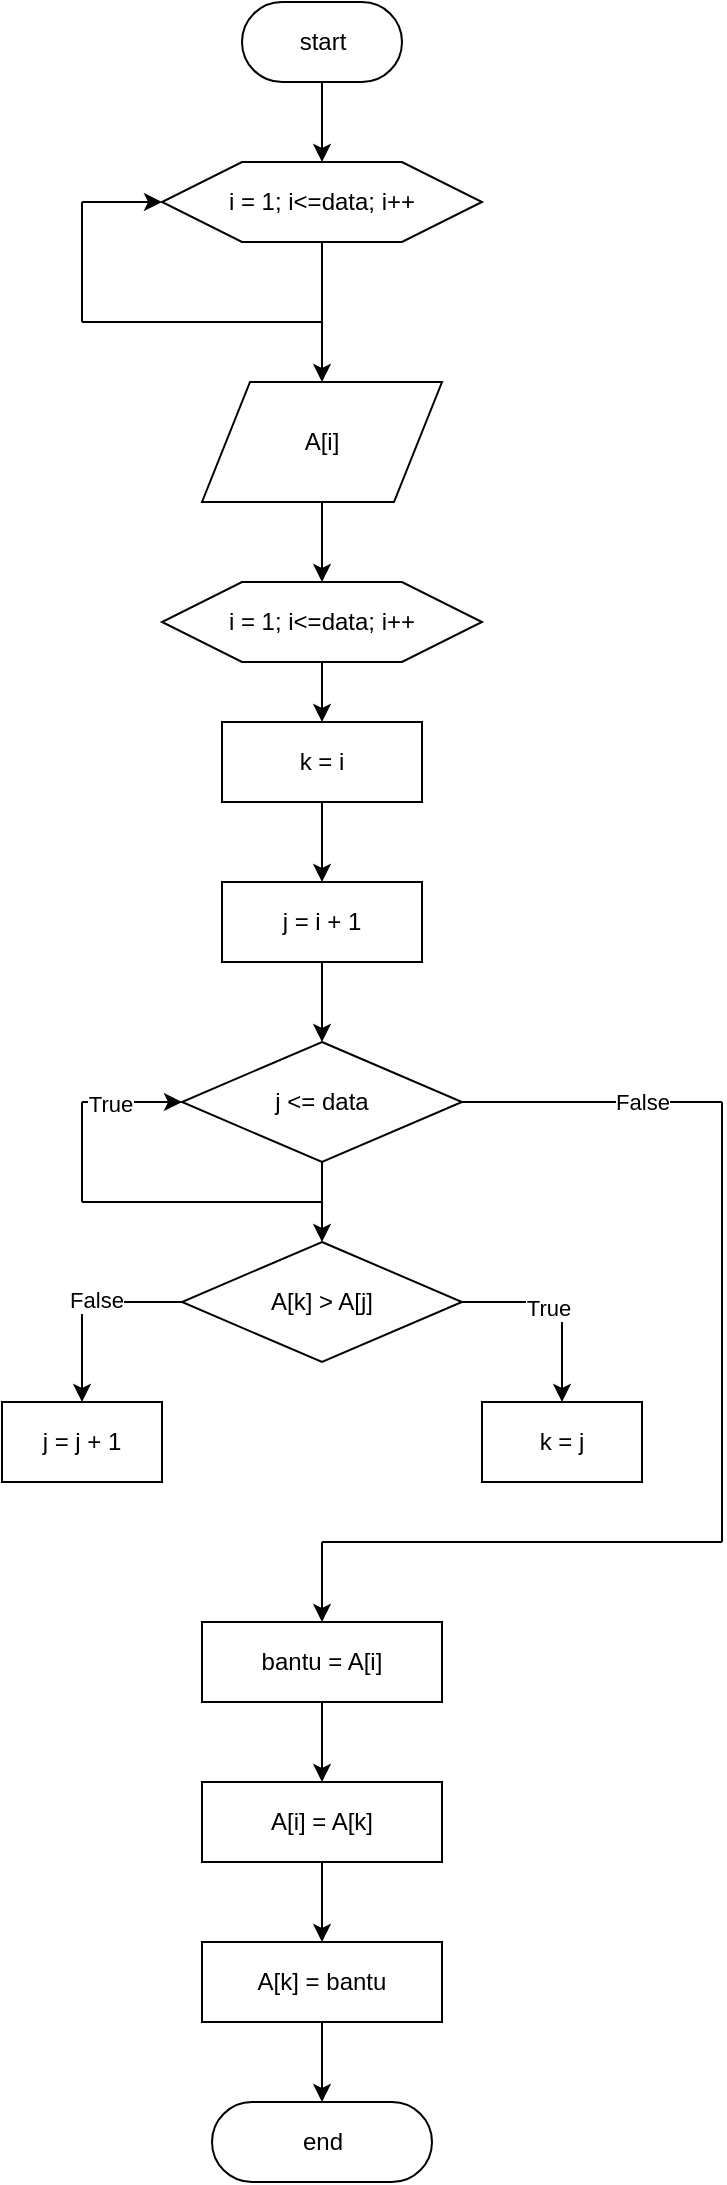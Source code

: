 <mxfile version="13.0.4" type="device"><diagram id="JdWJ8d2bvyAFKs1ZkpT1" name="Halaman-1"><mxGraphModel dx="1240" dy="777" grid="1" gridSize="10" guides="1" tooltips="1" connect="1" arrows="1" fold="1" page="1" pageScale="1" pageWidth="827" pageHeight="1169" math="0" shadow="0"><root><mxCell id="0"/><mxCell id="1" parent="0"/><mxCell id="ufBeiihcPcG3kF2OcHsc-52" style="edgeStyle=orthogonalEdgeStyle;rounded=0;orthogonalLoop=1;jettySize=auto;html=1;entryX=0.5;entryY=0;entryDx=0;entryDy=0;" edge="1" parent="1" source="ufBeiihcPcG3kF2OcHsc-1" target="ufBeiihcPcG3kF2OcHsc-2"><mxGeometry relative="1" as="geometry"/></mxCell><mxCell id="ufBeiihcPcG3kF2OcHsc-1" value="start" style="html=1;dashed=0;whitespace=wrap;shape=mxgraph.dfd.start" vertex="1" parent="1"><mxGeometry x="360" y="40" width="80" height="40" as="geometry"/></mxCell><mxCell id="ufBeiihcPcG3kF2OcHsc-5" style="edgeStyle=orthogonalEdgeStyle;rounded=0;orthogonalLoop=1;jettySize=auto;html=1;exitX=0.5;exitY=1;exitDx=0;exitDy=0;entryX=0.5;entryY=0;entryDx=0;entryDy=0;" edge="1" parent="1" source="ufBeiihcPcG3kF2OcHsc-2" target="ufBeiihcPcG3kF2OcHsc-3"><mxGeometry relative="1" as="geometry"><Array as="points"><mxPoint x="400" y="200"/><mxPoint x="400" y="200"/></Array></mxGeometry></mxCell><mxCell id="ufBeiihcPcG3kF2OcHsc-2" value="&lt;span&gt;i = 1; i&amp;lt;=data; i++&lt;/span&gt;" style="shape=hexagon;perimeter=hexagonPerimeter2;whiteSpace=wrap;html=1;" vertex="1" parent="1"><mxGeometry x="320" y="120" width="160" height="40" as="geometry"/></mxCell><mxCell id="ufBeiihcPcG3kF2OcHsc-15" style="edgeStyle=orthogonalEdgeStyle;rounded=0;orthogonalLoop=1;jettySize=auto;html=1;exitX=0.5;exitY=1;exitDx=0;exitDy=0;entryX=0.5;entryY=0;entryDx=0;entryDy=0;" edge="1" parent="1" source="ufBeiihcPcG3kF2OcHsc-3" target="ufBeiihcPcG3kF2OcHsc-14"><mxGeometry relative="1" as="geometry"/></mxCell><mxCell id="ufBeiihcPcG3kF2OcHsc-3" value="A[i]" style="shape=parallelogram;perimeter=parallelogramPerimeter;whiteSpace=wrap;html=1;" vertex="1" parent="1"><mxGeometry x="340" y="230" width="120" height="60" as="geometry"/></mxCell><mxCell id="ufBeiihcPcG3kF2OcHsc-11" value="" style="endArrow=none;html=1;" edge="1" parent="1"><mxGeometry width="50" height="50" relative="1" as="geometry"><mxPoint x="400" y="200" as="sourcePoint"/><mxPoint x="280" y="200" as="targetPoint"/></mxGeometry></mxCell><mxCell id="ufBeiihcPcG3kF2OcHsc-12" value="" style="endArrow=none;html=1;" edge="1" parent="1"><mxGeometry width="50" height="50" relative="1" as="geometry"><mxPoint x="280" y="200" as="sourcePoint"/><mxPoint x="280" y="140" as="targetPoint"/></mxGeometry></mxCell><mxCell id="ufBeiihcPcG3kF2OcHsc-13" value="" style="endArrow=classic;html=1;" edge="1" parent="1" target="ufBeiihcPcG3kF2OcHsc-2"><mxGeometry width="50" height="50" relative="1" as="geometry"><mxPoint x="280" y="140" as="sourcePoint"/><mxPoint x="330" y="90" as="targetPoint"/></mxGeometry></mxCell><mxCell id="ufBeiihcPcG3kF2OcHsc-20" style="edgeStyle=orthogonalEdgeStyle;rounded=0;orthogonalLoop=1;jettySize=auto;html=1;entryX=0.5;entryY=0;entryDx=0;entryDy=0;" edge="1" parent="1" source="ufBeiihcPcG3kF2OcHsc-14" target="ufBeiihcPcG3kF2OcHsc-16"><mxGeometry relative="1" as="geometry"/></mxCell><mxCell id="ufBeiihcPcG3kF2OcHsc-14" value="i = 1; i&amp;lt;=data; i++" style="shape=hexagon;perimeter=hexagonPerimeter2;whiteSpace=wrap;html=1;" vertex="1" parent="1"><mxGeometry x="320" y="330" width="160" height="40" as="geometry"/></mxCell><mxCell id="ufBeiihcPcG3kF2OcHsc-21" style="edgeStyle=orthogonalEdgeStyle;rounded=0;orthogonalLoop=1;jettySize=auto;html=1;entryX=0.5;entryY=0;entryDx=0;entryDy=0;" edge="1" parent="1" source="ufBeiihcPcG3kF2OcHsc-16" target="ufBeiihcPcG3kF2OcHsc-17"><mxGeometry relative="1" as="geometry"/></mxCell><mxCell id="ufBeiihcPcG3kF2OcHsc-16" value="k = i" style="rounded=0;whiteSpace=wrap;html=1;" vertex="1" parent="1"><mxGeometry x="350" y="400" width="100" height="40" as="geometry"/></mxCell><mxCell id="ufBeiihcPcG3kF2OcHsc-22" style="edgeStyle=orthogonalEdgeStyle;rounded=0;orthogonalLoop=1;jettySize=auto;html=1;entryX=0.5;entryY=0;entryDx=0;entryDy=0;" edge="1" parent="1" source="ufBeiihcPcG3kF2OcHsc-17" target="ufBeiihcPcG3kF2OcHsc-18"><mxGeometry relative="1" as="geometry"/></mxCell><mxCell id="ufBeiihcPcG3kF2OcHsc-17" value="j = i + 1" style="rounded=0;whiteSpace=wrap;html=1;" vertex="1" parent="1"><mxGeometry x="350" y="480" width="100" height="40" as="geometry"/></mxCell><mxCell id="ufBeiihcPcG3kF2OcHsc-25" style="edgeStyle=orthogonalEdgeStyle;rounded=0;orthogonalLoop=1;jettySize=auto;html=1;entryX=0.5;entryY=0;entryDx=0;entryDy=0;" edge="1" parent="1" source="ufBeiihcPcG3kF2OcHsc-18" target="ufBeiihcPcG3kF2OcHsc-19"><mxGeometry relative="1" as="geometry"><Array as="points"><mxPoint x="400" y="600"/></Array></mxGeometry></mxCell><mxCell id="ufBeiihcPcG3kF2OcHsc-18" value="j &amp;lt;= data" style="rhombus;whiteSpace=wrap;html=1;" vertex="1" parent="1"><mxGeometry x="330" y="560" width="140" height="60" as="geometry"/></mxCell><mxCell id="ufBeiihcPcG3kF2OcHsc-26" style="edgeStyle=orthogonalEdgeStyle;rounded=0;orthogonalLoop=1;jettySize=auto;html=1;entryX=0.5;entryY=0;entryDx=0;entryDy=0;" edge="1" parent="1" source="ufBeiihcPcG3kF2OcHsc-19" target="ufBeiihcPcG3kF2OcHsc-23"><mxGeometry relative="1" as="geometry"/></mxCell><mxCell id="ufBeiihcPcG3kF2OcHsc-28" value="True" style="edgeLabel;html=1;align=center;verticalAlign=middle;resizable=0;points=[];" vertex="1" connectable="0" parent="ufBeiihcPcG3kF2OcHsc-26"><mxGeometry x="-0.14" y="-3" relative="1" as="geometry"><mxPoint as="offset"/></mxGeometry></mxCell><mxCell id="ufBeiihcPcG3kF2OcHsc-27" style="edgeStyle=orthogonalEdgeStyle;rounded=0;orthogonalLoop=1;jettySize=auto;html=1;exitX=0;exitY=0.5;exitDx=0;exitDy=0;entryX=0.5;entryY=0;entryDx=0;entryDy=0;" edge="1" parent="1" source="ufBeiihcPcG3kF2OcHsc-19" target="ufBeiihcPcG3kF2OcHsc-24"><mxGeometry relative="1" as="geometry"/></mxCell><mxCell id="ufBeiihcPcG3kF2OcHsc-29" value="False" style="edgeLabel;html=1;align=center;verticalAlign=middle;resizable=0;points=[];" vertex="1" connectable="0" parent="ufBeiihcPcG3kF2OcHsc-27"><mxGeometry x="-0.14" y="-1" relative="1" as="geometry"><mxPoint as="offset"/></mxGeometry></mxCell><mxCell id="ufBeiihcPcG3kF2OcHsc-19" value="A[k] &amp;gt; A[j]" style="rhombus;whiteSpace=wrap;html=1;" vertex="1" parent="1"><mxGeometry x="330" y="660" width="140" height="60" as="geometry"/></mxCell><mxCell id="ufBeiihcPcG3kF2OcHsc-23" value="k = j" style="rounded=0;whiteSpace=wrap;html=1;" vertex="1" parent="1"><mxGeometry x="480" y="740" width="80" height="40" as="geometry"/></mxCell><mxCell id="ufBeiihcPcG3kF2OcHsc-24" value="j = j + 1" style="rounded=0;whiteSpace=wrap;html=1;" vertex="1" parent="1"><mxGeometry x="240" y="740" width="80" height="40" as="geometry"/></mxCell><mxCell id="ufBeiihcPcG3kF2OcHsc-32" value="" style="endArrow=none;html=1;" edge="1" parent="1"><mxGeometry width="50" height="50" relative="1" as="geometry"><mxPoint x="280" y="640" as="sourcePoint"/><mxPoint x="400" y="640" as="targetPoint"/></mxGeometry></mxCell><mxCell id="ufBeiihcPcG3kF2OcHsc-33" value="" style="endArrow=none;html=1;" edge="1" parent="1"><mxGeometry width="50" height="50" relative="1" as="geometry"><mxPoint x="280" y="640" as="sourcePoint"/><mxPoint x="280" y="590" as="targetPoint"/></mxGeometry></mxCell><mxCell id="ufBeiihcPcG3kF2OcHsc-34" value="" style="endArrow=classic;html=1;" edge="1" parent="1" target="ufBeiihcPcG3kF2OcHsc-18"><mxGeometry width="50" height="50" relative="1" as="geometry"><mxPoint x="280" y="590" as="sourcePoint"/><mxPoint x="330" y="540" as="targetPoint"/></mxGeometry></mxCell><mxCell id="ufBeiihcPcG3kF2OcHsc-36" value="True" style="edgeLabel;html=1;align=center;verticalAlign=middle;resizable=0;points=[];" vertex="1" connectable="0" parent="ufBeiihcPcG3kF2OcHsc-34"><mxGeometry x="-0.44" y="-1" relative="1" as="geometry"><mxPoint as="offset"/></mxGeometry></mxCell><mxCell id="ufBeiihcPcG3kF2OcHsc-40" style="edgeStyle=orthogonalEdgeStyle;rounded=0;orthogonalLoop=1;jettySize=auto;html=1;entryX=0.5;entryY=0;entryDx=0;entryDy=0;" edge="1" parent="1" source="ufBeiihcPcG3kF2OcHsc-37" target="ufBeiihcPcG3kF2OcHsc-38"><mxGeometry relative="1" as="geometry"/></mxCell><mxCell id="ufBeiihcPcG3kF2OcHsc-37" value="bantu = A[i]" style="rounded=0;whiteSpace=wrap;html=1;" vertex="1" parent="1"><mxGeometry x="340" y="850" width="120" height="40" as="geometry"/></mxCell><mxCell id="ufBeiihcPcG3kF2OcHsc-41" style="edgeStyle=orthogonalEdgeStyle;rounded=0;orthogonalLoop=1;jettySize=auto;html=1;entryX=0.5;entryY=0;entryDx=0;entryDy=0;" edge="1" parent="1" source="ufBeiihcPcG3kF2OcHsc-38" target="ufBeiihcPcG3kF2OcHsc-39"><mxGeometry relative="1" as="geometry"/></mxCell><mxCell id="ufBeiihcPcG3kF2OcHsc-38" value="A[i] = A[k]" style="rounded=0;whiteSpace=wrap;html=1;" vertex="1" parent="1"><mxGeometry x="340" y="930" width="120" height="40" as="geometry"/></mxCell><mxCell id="ufBeiihcPcG3kF2OcHsc-51" style="edgeStyle=orthogonalEdgeStyle;rounded=0;orthogonalLoop=1;jettySize=auto;html=1;entryX=0.5;entryY=0.5;entryDx=0;entryDy=-20;entryPerimeter=0;" edge="1" parent="1" source="ufBeiihcPcG3kF2OcHsc-39" target="ufBeiihcPcG3kF2OcHsc-49"><mxGeometry relative="1" as="geometry"/></mxCell><mxCell id="ufBeiihcPcG3kF2OcHsc-39" value="A[k] = bantu" style="rounded=0;whiteSpace=wrap;html=1;" vertex="1" parent="1"><mxGeometry x="340" y="1010" width="120" height="40" as="geometry"/></mxCell><mxCell id="ufBeiihcPcG3kF2OcHsc-43" value="" style="endArrow=none;html=1;exitX=1;exitY=0.5;exitDx=0;exitDy=0;" edge="1" parent="1" source="ufBeiihcPcG3kF2OcHsc-18"><mxGeometry width="50" height="50" relative="1" as="geometry"><mxPoint x="280" y="870" as="sourcePoint"/><mxPoint x="600" y="590" as="targetPoint"/></mxGeometry></mxCell><mxCell id="ufBeiihcPcG3kF2OcHsc-48" value="False" style="edgeLabel;html=1;align=center;verticalAlign=middle;resizable=0;points=[];" vertex="1" connectable="0" parent="ufBeiihcPcG3kF2OcHsc-43"><mxGeometry x="0.38" relative="1" as="geometry"><mxPoint as="offset"/></mxGeometry></mxCell><mxCell id="ufBeiihcPcG3kF2OcHsc-44" value="" style="endArrow=none;html=1;" edge="1" parent="1"><mxGeometry width="50" height="50" relative="1" as="geometry"><mxPoint x="600" y="810" as="sourcePoint"/><mxPoint x="600" y="590" as="targetPoint"/></mxGeometry></mxCell><mxCell id="ufBeiihcPcG3kF2OcHsc-45" value="" style="endArrow=none;html=1;" edge="1" parent="1"><mxGeometry width="50" height="50" relative="1" as="geometry"><mxPoint x="400" y="810" as="sourcePoint"/><mxPoint x="600" y="810" as="targetPoint"/></mxGeometry></mxCell><mxCell id="ufBeiihcPcG3kF2OcHsc-47" value="" style="endArrow=classic;html=1;entryX=0.5;entryY=0;entryDx=0;entryDy=0;" edge="1" parent="1" target="ufBeiihcPcG3kF2OcHsc-37"><mxGeometry width="50" height="50" relative="1" as="geometry"><mxPoint x="400" y="810" as="sourcePoint"/><mxPoint x="330" y="820" as="targetPoint"/></mxGeometry></mxCell><mxCell id="ufBeiihcPcG3kF2OcHsc-49" value="end" style="html=1;dashed=0;whitespace=wrap;shape=mxgraph.dfd.start" vertex="1" parent="1"><mxGeometry x="345" y="1090" width="110" height="40" as="geometry"/></mxCell></root></mxGraphModel></diagram></mxfile>